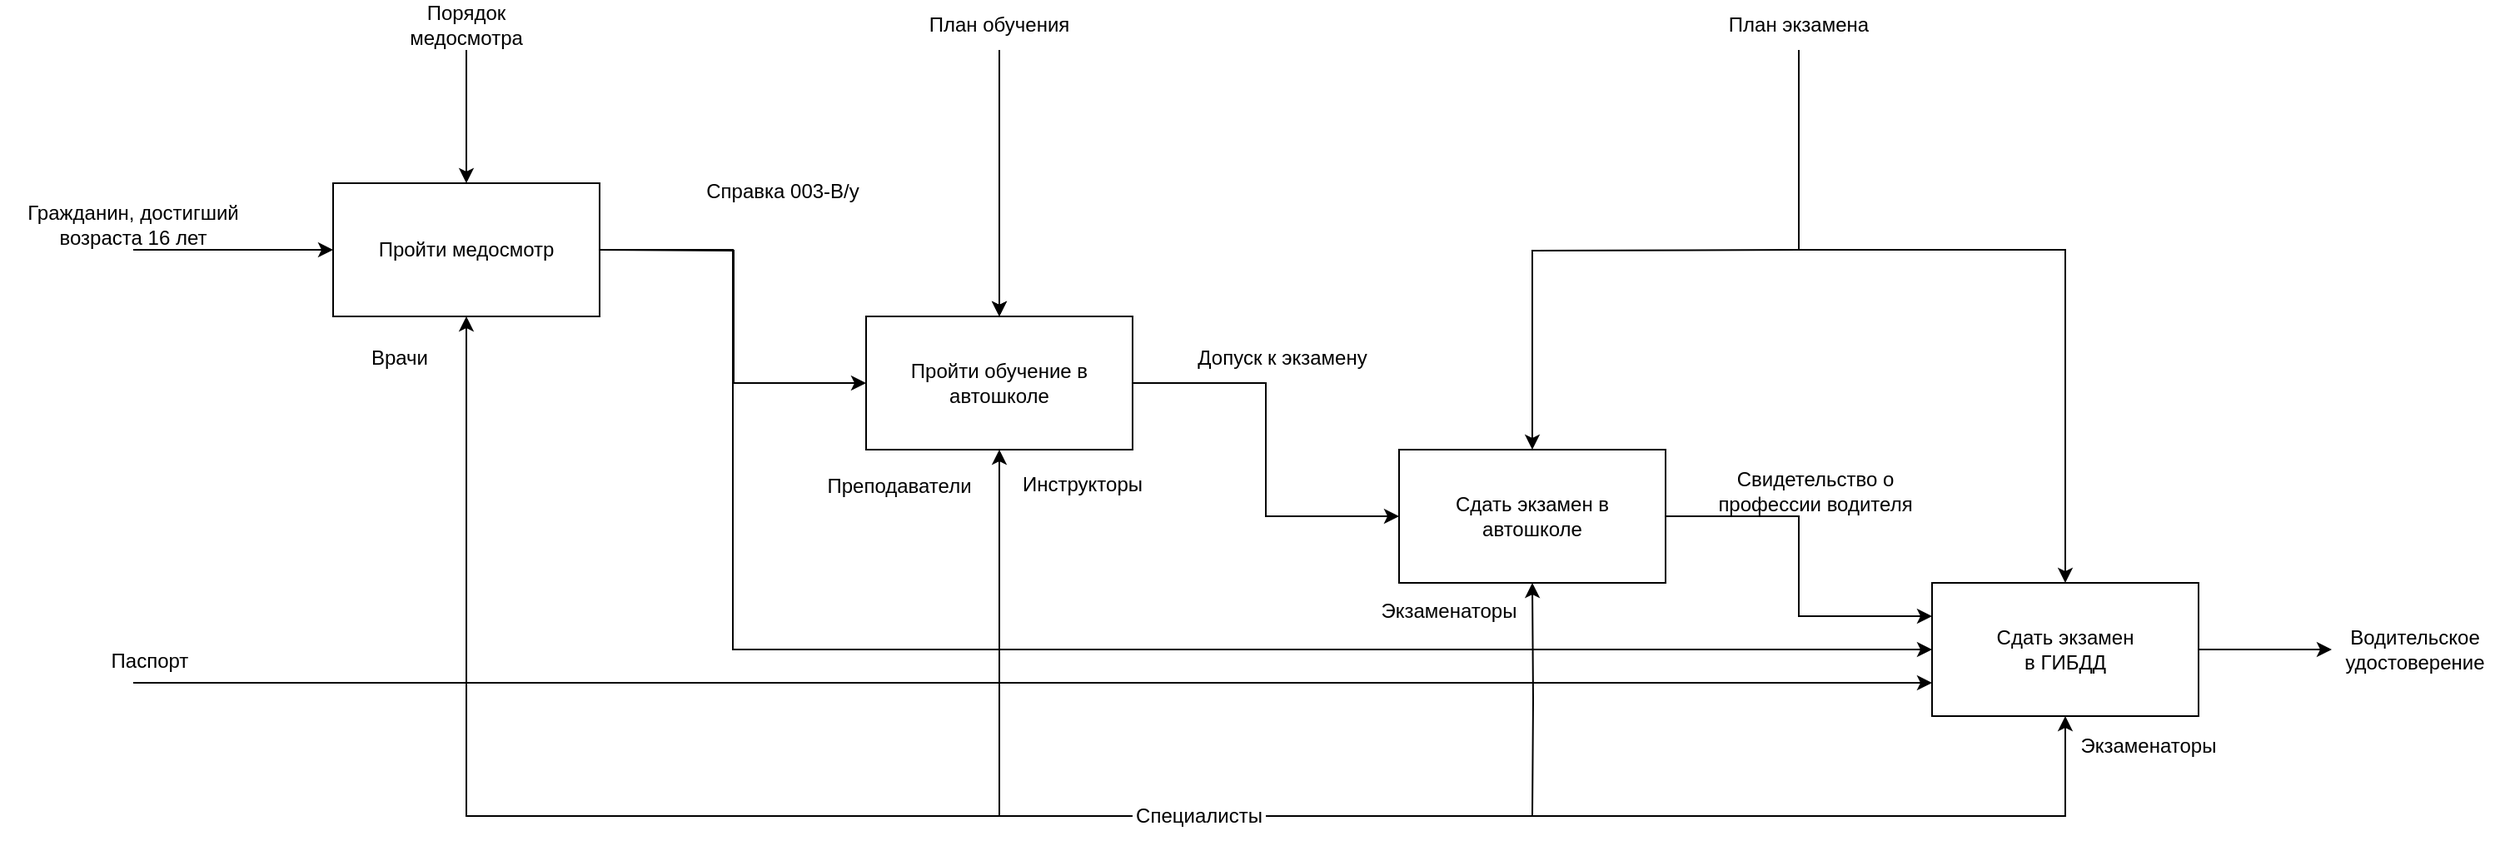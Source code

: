 <mxfile version="20.5.3" type="device"><diagram id="-ZthsL4w7XhhhHx4kDtk" name="Страница 1"><mxGraphModel dx="1467" dy="831" grid="1" gridSize="10" guides="1" tooltips="1" connect="1" arrows="1" fold="1" page="1" pageScale="1" pageWidth="827" pageHeight="1169" math="0" shadow="0"><root><mxCell id="0"/><mxCell id="1" parent="0"/><mxCell id="zBv8SqT7evLjXaxgkP87-1" value="" style="rounded=0;whiteSpace=wrap;html=1;" parent="1" vertex="1"><mxGeometry x="320" y="440" width="160" height="80" as="geometry"/></mxCell><mxCell id="zBv8SqT7evLjXaxgkP87-58" style="edgeStyle=orthogonalEdgeStyle;rounded=0;orthogonalLoop=1;jettySize=auto;html=1;entryX=0;entryY=0.5;entryDx=0;entryDy=0;" parent="1" target="zBv8SqT7evLjXaxgkP87-6" edge="1"><mxGeometry relative="1" as="geometry"><mxPoint x="480" y="480" as="sourcePoint"/></mxGeometry></mxCell><mxCell id="zBv8SqT7evLjXaxgkP87-59" style="edgeStyle=orthogonalEdgeStyle;rounded=0;orthogonalLoop=1;jettySize=auto;html=1;entryX=0;entryY=0.5;entryDx=0;entryDy=0;exitX=1;exitY=0.5;exitDx=0;exitDy=0;" parent="1" source="zBv8SqT7evLjXaxgkP87-1" target="zBv8SqT7evLjXaxgkP87-19" edge="1"><mxGeometry relative="1" as="geometry"><Array as="points"><mxPoint x="560" y="480"/><mxPoint x="560" y="720"/></Array></mxGeometry></mxCell><mxCell id="zBv8SqT7evLjXaxgkP87-2" value="Пройти медосмотр" style="text;html=1;strokeColor=none;fillColor=none;align=center;verticalAlign=middle;whiteSpace=wrap;rounded=0;" parent="1" vertex="1"><mxGeometry x="330" y="465" width="140" height="30" as="geometry"/></mxCell><mxCell id="zBv8SqT7evLjXaxgkP87-12" style="edgeStyle=orthogonalEdgeStyle;rounded=0;orthogonalLoop=1;jettySize=auto;html=1;entryX=0;entryY=0.5;entryDx=0;entryDy=0;" parent="1" source="zBv8SqT7evLjXaxgkP87-6" target="zBv8SqT7evLjXaxgkP87-8" edge="1"><mxGeometry relative="1" as="geometry"/></mxCell><mxCell id="zBv8SqT7evLjXaxgkP87-6" value="" style="rounded=0;whiteSpace=wrap;html=1;" parent="1" vertex="1"><mxGeometry x="640" y="520" width="160" height="80" as="geometry"/></mxCell><mxCell id="zBv8SqT7evLjXaxgkP87-7" value="Пройти обучение в автошколе" style="text;html=1;strokeColor=none;fillColor=none;align=center;verticalAlign=middle;whiteSpace=wrap;rounded=0;" parent="1" vertex="1"><mxGeometry x="650" y="545" width="140" height="30" as="geometry"/></mxCell><mxCell id="zBv8SqT7evLjXaxgkP87-20" style="edgeStyle=orthogonalEdgeStyle;rounded=0;orthogonalLoop=1;jettySize=auto;html=1;entryX=0;entryY=0.25;entryDx=0;entryDy=0;" parent="1" source="zBv8SqT7evLjXaxgkP87-8" target="zBv8SqT7evLjXaxgkP87-19" edge="1"><mxGeometry relative="1" as="geometry"/></mxCell><mxCell id="zBv8SqT7evLjXaxgkP87-8" value="" style="rounded=0;whiteSpace=wrap;html=1;" parent="1" vertex="1"><mxGeometry x="960" y="600" width="160" height="80" as="geometry"/></mxCell><mxCell id="zBv8SqT7evLjXaxgkP87-9" value="Сдать экзамен в автошколе" style="text;html=1;strokeColor=none;fillColor=none;align=center;verticalAlign=middle;whiteSpace=wrap;rounded=0;" parent="1" vertex="1"><mxGeometry x="970" y="625" width="140" height="30" as="geometry"/></mxCell><mxCell id="zBv8SqT7evLjXaxgkP87-10" value="" style="endArrow=classic;html=1;rounded=0;entryX=0;entryY=0.5;entryDx=0;entryDy=0;" parent="1" target="zBv8SqT7evLjXaxgkP87-1" edge="1"><mxGeometry width="50" height="50" relative="1" as="geometry"><mxPoint x="200" y="480" as="sourcePoint"/><mxPoint x="680" y="610" as="targetPoint"/></mxGeometry></mxCell><mxCell id="zBv8SqT7evLjXaxgkP87-30" style="edgeStyle=orthogonalEdgeStyle;rounded=0;orthogonalLoop=1;jettySize=auto;html=1;entryX=0.5;entryY=1;entryDx=0;entryDy=0;" parent="1" source="zBv8SqT7evLjXaxgkP87-13" target="zBv8SqT7evLjXaxgkP87-1" edge="1"><mxGeometry relative="1" as="geometry"/></mxCell><mxCell id="zBv8SqT7evLjXaxgkP87-32" style="edgeStyle=orthogonalEdgeStyle;rounded=0;orthogonalLoop=1;jettySize=auto;html=1;entryX=0.5;entryY=1;entryDx=0;entryDy=0;" parent="1" target="zBv8SqT7evLjXaxgkP87-6" edge="1"><mxGeometry relative="1" as="geometry"><mxPoint x="720" y="820" as="sourcePoint"/><mxPoint x="720" y="630" as="targetPoint"/><Array as="points"><mxPoint x="720" y="820"/></Array></mxGeometry></mxCell><mxCell id="zBv8SqT7evLjXaxgkP87-33" style="edgeStyle=orthogonalEdgeStyle;rounded=0;orthogonalLoop=1;jettySize=auto;html=1;entryX=0.5;entryY=1;entryDx=0;entryDy=0;" parent="1" target="zBv8SqT7evLjXaxgkP87-8" edge="1"><mxGeometry relative="1" as="geometry"><mxPoint x="1040" y="820" as="sourcePoint"/></mxGeometry></mxCell><mxCell id="zBv8SqT7evLjXaxgkP87-34" style="edgeStyle=orthogonalEdgeStyle;rounded=0;orthogonalLoop=1;jettySize=auto;html=1;entryX=0.5;entryY=1;entryDx=0;entryDy=0;" parent="1" source="zBv8SqT7evLjXaxgkP87-13" target="zBv8SqT7evLjXaxgkP87-19" edge="1"><mxGeometry relative="1" as="geometry"/></mxCell><mxCell id="zBv8SqT7evLjXaxgkP87-13" value="Специалисты" style="text;html=1;strokeColor=none;fillColor=none;align=center;verticalAlign=middle;whiteSpace=wrap;rounded=0;" parent="1" vertex="1"><mxGeometry x="800" y="800" width="80" height="40" as="geometry"/></mxCell><mxCell id="zBv8SqT7evLjXaxgkP87-17" value="Справка&amp;nbsp;003-В/у" style="text;html=1;strokeColor=none;fillColor=none;align=center;verticalAlign=middle;whiteSpace=wrap;rounded=0;" parent="1" vertex="1"><mxGeometry x="540" y="430" width="100" height="30" as="geometry"/></mxCell><mxCell id="zBv8SqT7evLjXaxgkP87-18" value="Допуск к экзамену" style="text;html=1;strokeColor=none;fillColor=none;align=center;verticalAlign=middle;whiteSpace=wrap;rounded=0;" parent="1" vertex="1"><mxGeometry x="800" y="530" width="180" height="30" as="geometry"/></mxCell><mxCell id="zBv8SqT7evLjXaxgkP87-24" style="edgeStyle=orthogonalEdgeStyle;rounded=0;orthogonalLoop=1;jettySize=auto;html=1;" parent="1" source="zBv8SqT7evLjXaxgkP87-19" target="zBv8SqT7evLjXaxgkP87-25" edge="1"><mxGeometry relative="1" as="geometry"><mxPoint x="1480" y="720" as="targetPoint"/></mxGeometry></mxCell><mxCell id="zBv8SqT7evLjXaxgkP87-19" value="" style="rounded=0;whiteSpace=wrap;html=1;" parent="1" vertex="1"><mxGeometry x="1280" y="680" width="160" height="80" as="geometry"/></mxCell><mxCell id="zBv8SqT7evLjXaxgkP87-21" value="Сдать экзамен в ГИБДД" style="text;html=1;strokeColor=none;fillColor=none;align=center;verticalAlign=middle;whiteSpace=wrap;rounded=0;" parent="1" vertex="1"><mxGeometry x="1315" y="697.5" width="90" height="45" as="geometry"/></mxCell><mxCell id="zBv8SqT7evLjXaxgkP87-22" value="Свидетельство о профессии водителя" style="text;html=1;strokeColor=none;fillColor=none;align=center;verticalAlign=middle;whiteSpace=wrap;rounded=0;" parent="1" vertex="1"><mxGeometry x="1130" y="610" width="160" height="30" as="geometry"/></mxCell><mxCell id="zBv8SqT7evLjXaxgkP87-25" value="Водительское удостоверение" style="text;html=1;strokeColor=none;fillColor=none;align=center;verticalAlign=middle;whiteSpace=wrap;rounded=0;" parent="1" vertex="1"><mxGeometry x="1520" y="705" width="100" height="30" as="geometry"/></mxCell><mxCell id="zBv8SqT7evLjXaxgkP87-35" value="Врачи" style="text;html=1;strokeColor=none;fillColor=none;align=center;verticalAlign=middle;whiteSpace=wrap;rounded=0;" parent="1" vertex="1"><mxGeometry x="330" y="530" width="60" height="30" as="geometry"/></mxCell><mxCell id="zBv8SqT7evLjXaxgkP87-36" value="Преподаватели" style="text;html=1;strokeColor=none;fillColor=none;align=center;verticalAlign=middle;whiteSpace=wrap;rounded=0;" parent="1" vertex="1"><mxGeometry x="610" y="607" width="100" height="30" as="geometry"/></mxCell><mxCell id="zBv8SqT7evLjXaxgkP87-39" value="Экзаменаторы" style="text;html=1;strokeColor=none;fillColor=none;align=center;verticalAlign=middle;whiteSpace=wrap;rounded=0;" parent="1" vertex="1"><mxGeometry x="940" y="682" width="100" height="30" as="geometry"/></mxCell><mxCell id="zBv8SqT7evLjXaxgkP87-40" value="Экзаменаторы" style="text;html=1;strokeColor=none;fillColor=none;align=center;verticalAlign=middle;whiteSpace=wrap;rounded=0;" parent="1" vertex="1"><mxGeometry x="1360" y="763" width="100" height="30" as="geometry"/></mxCell><mxCell id="zBv8SqT7evLjXaxgkP87-41" value="Инструкторы" style="text;html=1;strokeColor=none;fillColor=none;align=center;verticalAlign=middle;whiteSpace=wrap;rounded=0;" parent="1" vertex="1"><mxGeometry x="720" y="606" width="100" height="30" as="geometry"/></mxCell><mxCell id="zBv8SqT7evLjXaxgkP87-42" value="" style="endArrow=classic;html=1;rounded=0;entryX=0.5;entryY=0;entryDx=0;entryDy=0;" parent="1" target="zBv8SqT7evLjXaxgkP87-1" edge="1"><mxGeometry width="50" height="50" relative="1" as="geometry"><mxPoint x="400" y="360" as="sourcePoint"/><mxPoint x="600" y="480" as="targetPoint"/></mxGeometry></mxCell><mxCell id="zBv8SqT7evLjXaxgkP87-43" value="Гражданин, достигший возраста 16 лет" style="text;html=1;strokeColor=none;fillColor=none;align=center;verticalAlign=middle;whiteSpace=wrap;rounded=0;" parent="1" vertex="1"><mxGeometry x="120" y="450" width="160" height="30" as="geometry"/></mxCell><mxCell id="zBv8SqT7evLjXaxgkP87-45" value="" style="endArrow=classic;html=1;rounded=0;entryX=0;entryY=0.75;entryDx=0;entryDy=0;" parent="1" target="zBv8SqT7evLjXaxgkP87-19" edge="1"><mxGeometry width="50" height="50" relative="1" as="geometry"><mxPoint x="200" y="740" as="sourcePoint"/><mxPoint x="920" y="610" as="targetPoint"/></mxGeometry></mxCell><mxCell id="zBv8SqT7evLjXaxgkP87-46" value="Паспорт" style="text;html=1;strokeColor=none;fillColor=none;align=center;verticalAlign=middle;whiteSpace=wrap;rounded=0;" parent="1" vertex="1"><mxGeometry x="180" y="712" width="60" height="30" as="geometry"/></mxCell><mxCell id="zBv8SqT7evLjXaxgkP87-47" value="Порядок медосмотра" style="text;html=1;strokeColor=none;fillColor=none;align=center;verticalAlign=middle;whiteSpace=wrap;rounded=0;" parent="1" vertex="1"><mxGeometry x="350" y="330" width="100" height="30" as="geometry"/></mxCell><mxCell id="zBv8SqT7evLjXaxgkP87-48" value="" style="endArrow=classic;html=1;rounded=0;entryX=0.5;entryY=0;entryDx=0;entryDy=0;" parent="1" target="zBv8SqT7evLjXaxgkP87-6" edge="1"><mxGeometry width="50" height="50" relative="1" as="geometry"><mxPoint x="720" y="420" as="sourcePoint"/><mxPoint x="720" y="480" as="targetPoint"/></mxGeometry></mxCell><mxCell id="zBv8SqT7evLjXaxgkP87-51" value="" style="edgeStyle=orthogonalEdgeStyle;rounded=0;orthogonalLoop=1;jettySize=auto;html=1;exitX=0.5;exitY=1;exitDx=0;exitDy=0;" parent="1" source="zBv8SqT7evLjXaxgkP87-50" target="zBv8SqT7evLjXaxgkP87-6" edge="1"><mxGeometry relative="1" as="geometry"/></mxCell><mxCell id="zBv8SqT7evLjXaxgkP87-50" value="План обучения" style="text;html=1;strokeColor=none;fillColor=none;align=center;verticalAlign=middle;whiteSpace=wrap;rounded=0;" parent="1" vertex="1"><mxGeometry x="670" y="330" width="100" height="30" as="geometry"/></mxCell><mxCell id="zBv8SqT7evLjXaxgkP87-56" style="edgeStyle=orthogonalEdgeStyle;rounded=0;orthogonalLoop=1;jettySize=auto;html=1;entryX=0.5;entryY=0;entryDx=0;entryDy=0;exitX=0.5;exitY=1;exitDx=0;exitDy=0;" parent="1" source="zBv8SqT7evLjXaxgkP87-53" target="zBv8SqT7evLjXaxgkP87-19" edge="1"><mxGeometry relative="1" as="geometry"><mxPoint x="1280" y="380" as="sourcePoint"/><Array as="points"><mxPoint x="1200" y="480"/><mxPoint x="1360" y="480"/></Array></mxGeometry></mxCell><mxCell id="zBv8SqT7evLjXaxgkP87-57" style="edgeStyle=orthogonalEdgeStyle;rounded=0;orthogonalLoop=1;jettySize=auto;html=1;entryX=0.5;entryY=0;entryDx=0;entryDy=0;" parent="1" target="zBv8SqT7evLjXaxgkP87-8" edge="1"><mxGeometry relative="1" as="geometry"><mxPoint x="1200" y="480" as="sourcePoint"/></mxGeometry></mxCell><mxCell id="zBv8SqT7evLjXaxgkP87-53" value="План экзамена" style="text;html=1;strokeColor=none;fillColor=none;align=center;verticalAlign=middle;whiteSpace=wrap;rounded=0;" parent="1" vertex="1"><mxGeometry x="1150" y="330" width="100" height="30" as="geometry"/></mxCell></root></mxGraphModel></diagram></mxfile>